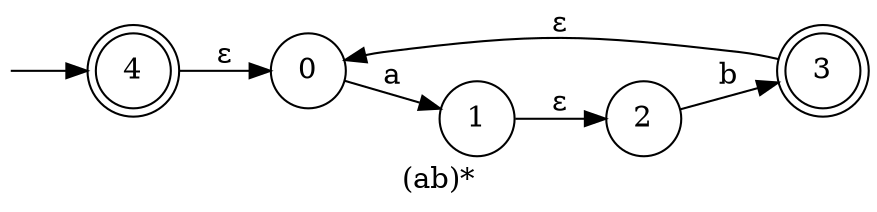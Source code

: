 digraph finite_state_machine {
  rankdir=LR;  
  size="8,5"  label="(ab)*"  node [shape = doublecircle]; "4" "3";
  node [shape = circle];
  __I__ [label="", style=invis, width=0]
  __I__ -> "4"
  "4" -> "0" [label = ε];
  "0" -> "1" [label = a];
  "1" -> "2" [label = ε];
  "2" -> "3" [label = b];
  "3" -> "0" [label = ε];
}
